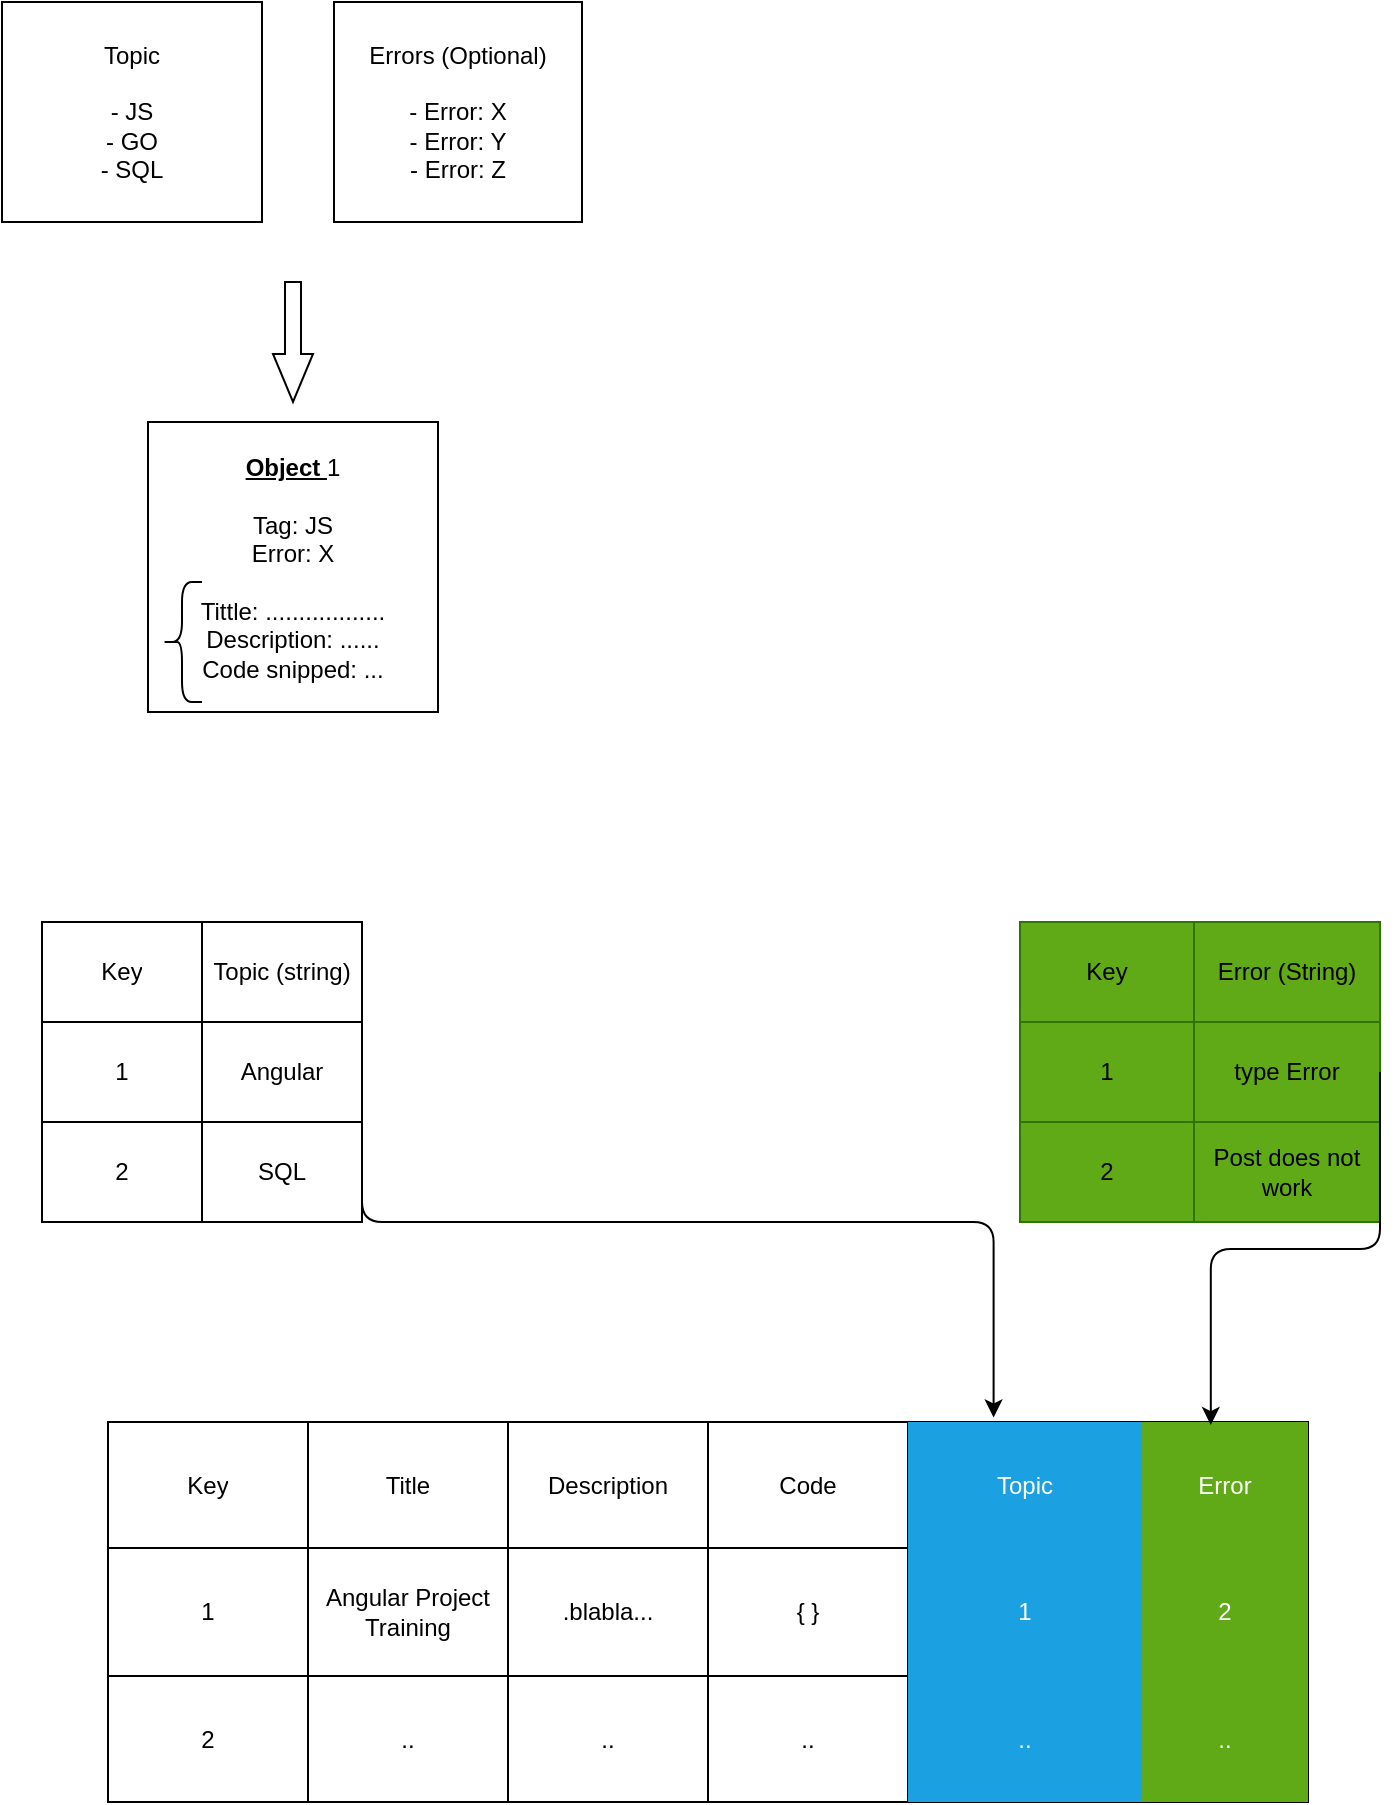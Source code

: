 <mxfile>
    <diagram id="9l6zcRZUpb1B83WxNm3P" name="Page-1">
        <mxGraphModel dx="711" dy="430" grid="1" gridSize="10" guides="1" tooltips="1" connect="1" arrows="1" fold="1" page="1" pageScale="1" pageWidth="827" pageHeight="1169" math="0" shadow="0">
            <root>
                <mxCell id="0"/>
                <mxCell id="1" parent="0"/>
                <mxCell id="2" value="Topic&lt;br&gt;&lt;br&gt;- JS&lt;br&gt;- GO&lt;br&gt;- SQL" style="whiteSpace=wrap;html=1;" parent="1" vertex="1">
                    <mxGeometry x="60" y="60" width="130" height="110" as="geometry"/>
                </mxCell>
                <mxCell id="3" value="Errors (Optional)&lt;br&gt;&lt;br&gt;- Error: X&lt;br&gt;- Error: Y&lt;br&gt;- Error: Z" style="whiteSpace=wrap;html=1;align=center;" parent="1" vertex="1">
                    <mxGeometry x="226" y="60" width="124" height="110" as="geometry"/>
                </mxCell>
                <mxCell id="4" value="" style="shape=singleArrow;whiteSpace=wrap;html=1;arrowWidth=0.4;arrowSize=0.4;rotation=0;direction=south;" parent="1" vertex="1">
                    <mxGeometry x="195.5" y="200" width="20" height="60" as="geometry"/>
                </mxCell>
                <mxCell id="9" value="&lt;u&gt;&lt;b&gt;Object &lt;/b&gt;&lt;/u&gt;1&lt;br&gt;&lt;br&gt;Tag: JS&lt;br&gt;Error: X&lt;br&gt;&lt;br&gt;Tittle: ..................&lt;br&gt;Description: ......&lt;br&gt;Code snipped: ..." style="whiteSpace=wrap;html=1;aspect=fixed;" parent="1" vertex="1">
                    <mxGeometry x="133" y="270" width="145" height="145" as="geometry"/>
                </mxCell>
                <mxCell id="12" value="" style="shape=curlyBracket;whiteSpace=wrap;html=1;rounded=1;" parent="1" vertex="1">
                    <mxGeometry x="140" y="350" width="20" height="60" as="geometry"/>
                </mxCell>
                <mxCell id="56" value="" style="shape=table;startSize=0;container=1;collapsible=0;childLayout=tableLayout;" parent="1" vertex="1">
                    <mxGeometry x="80" y="520" width="160" height="150" as="geometry"/>
                </mxCell>
                <mxCell id="57" value="" style="shape=partialRectangle;collapsible=0;dropTarget=0;pointerEvents=0;fillColor=none;top=0;left=0;bottom=0;right=0;points=[[0,0.5],[1,0.5]];portConstraint=eastwest;" parent="56" vertex="1">
                    <mxGeometry width="160" height="50" as="geometry"/>
                </mxCell>
                <mxCell id="58" value="Key" style="shape=partialRectangle;html=1;whiteSpace=wrap;connectable=0;overflow=hidden;fillColor=none;top=0;left=0;bottom=0;right=0;pointerEvents=1;" parent="57" vertex="1">
                    <mxGeometry width="80" height="50" as="geometry">
                        <mxRectangle width="80" height="50" as="alternateBounds"/>
                    </mxGeometry>
                </mxCell>
                <mxCell id="59" value="Topic (string)" style="shape=partialRectangle;html=1;whiteSpace=wrap;connectable=0;overflow=hidden;fillColor=none;top=0;left=0;bottom=0;right=0;pointerEvents=1;" parent="57" vertex="1">
                    <mxGeometry x="80" width="80" height="50" as="geometry">
                        <mxRectangle width="80" height="50" as="alternateBounds"/>
                    </mxGeometry>
                </mxCell>
                <mxCell id="60" value="" style="shape=partialRectangle;collapsible=0;dropTarget=0;pointerEvents=0;fillColor=none;top=0;left=0;bottom=0;right=0;points=[[0,0.5],[1,0.5]];portConstraint=eastwest;" parent="56" vertex="1">
                    <mxGeometry y="50" width="160" height="50" as="geometry"/>
                </mxCell>
                <mxCell id="61" value="1" style="shape=partialRectangle;html=1;whiteSpace=wrap;connectable=0;overflow=hidden;fillColor=none;top=0;left=0;bottom=0;right=0;pointerEvents=1;" parent="60" vertex="1">
                    <mxGeometry width="80" height="50" as="geometry">
                        <mxRectangle width="80" height="50" as="alternateBounds"/>
                    </mxGeometry>
                </mxCell>
                <mxCell id="62" value="Angular" style="shape=partialRectangle;html=1;whiteSpace=wrap;connectable=0;overflow=hidden;fillColor=none;top=0;left=0;bottom=0;right=0;pointerEvents=1;" parent="60" vertex="1">
                    <mxGeometry x="80" width="80" height="50" as="geometry">
                        <mxRectangle width="80" height="50" as="alternateBounds"/>
                    </mxGeometry>
                </mxCell>
                <mxCell id="63" value="" style="shape=partialRectangle;collapsible=0;dropTarget=0;pointerEvents=0;fillColor=none;top=0;left=0;bottom=0;right=0;points=[[0,0.5],[1,0.5]];portConstraint=eastwest;" parent="56" vertex="1">
                    <mxGeometry y="100" width="160" height="50" as="geometry"/>
                </mxCell>
                <mxCell id="64" value="2" style="shape=partialRectangle;html=1;whiteSpace=wrap;connectable=0;overflow=hidden;fillColor=none;top=0;left=0;bottom=0;right=0;pointerEvents=1;" parent="63" vertex="1">
                    <mxGeometry width="80" height="50" as="geometry">
                        <mxRectangle width="80" height="50" as="alternateBounds"/>
                    </mxGeometry>
                </mxCell>
                <mxCell id="65" value="SQL" style="shape=partialRectangle;html=1;whiteSpace=wrap;connectable=0;overflow=hidden;fillColor=none;top=0;left=0;bottom=0;right=0;pointerEvents=1;" parent="63" vertex="1">
                    <mxGeometry x="80" width="80" height="50" as="geometry">
                        <mxRectangle width="80" height="50" as="alternateBounds"/>
                    </mxGeometry>
                </mxCell>
                <mxCell id="66" value="" style="shape=table;startSize=0;container=1;collapsible=0;childLayout=tableLayout;fillColor=#60a917;fontColor=#ffffff;strokeColor=#2D7600;" parent="1" vertex="1">
                    <mxGeometry x="569" y="520" width="180" height="150" as="geometry"/>
                </mxCell>
                <mxCell id="67" value="" style="shape=partialRectangle;collapsible=0;dropTarget=0;pointerEvents=0;fillColor=none;top=0;left=0;bottom=0;right=0;points=[[0,0.5],[1,0.5]];portConstraint=eastwest;" parent="66" vertex="1">
                    <mxGeometry width="180" height="50" as="geometry"/>
                </mxCell>
                <mxCell id="68" value="Key" style="shape=partialRectangle;html=1;whiteSpace=wrap;connectable=0;overflow=hidden;fillColor=none;top=0;left=0;bottom=0;right=0;pointerEvents=1;" parent="67" vertex="1">
                    <mxGeometry width="87" height="50" as="geometry">
                        <mxRectangle width="87" height="50" as="alternateBounds"/>
                    </mxGeometry>
                </mxCell>
                <mxCell id="69" value="Error (String)" style="shape=partialRectangle;html=1;whiteSpace=wrap;connectable=0;overflow=hidden;fillColor=none;top=0;left=0;bottom=0;right=0;pointerEvents=1;" parent="67" vertex="1">
                    <mxGeometry x="87" width="93" height="50" as="geometry">
                        <mxRectangle width="93" height="50" as="alternateBounds"/>
                    </mxGeometry>
                </mxCell>
                <mxCell id="70" value="" style="shape=partialRectangle;collapsible=0;dropTarget=0;pointerEvents=0;fillColor=none;top=0;left=0;bottom=0;right=0;points=[[0,0.5],[1,0.5]];portConstraint=eastwest;" parent="66" vertex="1">
                    <mxGeometry y="50" width="180" height="50" as="geometry"/>
                </mxCell>
                <mxCell id="71" value="1" style="shape=partialRectangle;html=1;whiteSpace=wrap;connectable=0;overflow=hidden;fillColor=none;top=0;left=0;bottom=0;right=0;pointerEvents=1;" parent="70" vertex="1">
                    <mxGeometry width="87" height="50" as="geometry">
                        <mxRectangle width="87" height="50" as="alternateBounds"/>
                    </mxGeometry>
                </mxCell>
                <mxCell id="72" value="type Error" style="shape=partialRectangle;html=1;whiteSpace=wrap;connectable=0;overflow=hidden;fillColor=none;top=0;left=0;bottom=0;right=0;pointerEvents=1;" parent="70" vertex="1">
                    <mxGeometry x="87" width="93" height="50" as="geometry">
                        <mxRectangle width="93" height="50" as="alternateBounds"/>
                    </mxGeometry>
                </mxCell>
                <mxCell id="73" value="" style="shape=partialRectangle;collapsible=0;dropTarget=0;pointerEvents=0;fillColor=none;top=0;left=0;bottom=0;right=0;points=[[0,0.5],[1,0.5]];portConstraint=eastwest;" parent="66" vertex="1">
                    <mxGeometry y="100" width="180" height="50" as="geometry"/>
                </mxCell>
                <mxCell id="74" value="2" style="shape=partialRectangle;html=1;whiteSpace=wrap;connectable=0;overflow=hidden;fillColor=none;top=0;left=0;bottom=0;right=0;pointerEvents=1;" parent="73" vertex="1">
                    <mxGeometry width="87" height="50" as="geometry">
                        <mxRectangle width="87" height="50" as="alternateBounds"/>
                    </mxGeometry>
                </mxCell>
                <mxCell id="75" value="Post does not work" style="shape=partialRectangle;html=1;whiteSpace=wrap;connectable=0;overflow=hidden;fillColor=none;top=0;left=0;bottom=0;right=0;pointerEvents=1;" parent="73" vertex="1">
                    <mxGeometry x="87" width="93" height="50" as="geometry">
                        <mxRectangle width="93" height="50" as="alternateBounds"/>
                    </mxGeometry>
                </mxCell>
                <mxCell id="102" value="" style="shape=table;startSize=0;container=1;collapsible=0;childLayout=tableLayout;" parent="1" vertex="1">
                    <mxGeometry x="113" y="770" width="600" height="190" as="geometry"/>
                </mxCell>
                <mxCell id="103" value="" style="shape=partialRectangle;collapsible=0;dropTarget=0;pointerEvents=0;fillColor=none;top=0;left=0;bottom=0;right=0;points=[[0,0.5],[1,0.5]];portConstraint=eastwest;" parent="102" vertex="1">
                    <mxGeometry width="600" height="63" as="geometry"/>
                </mxCell>
                <mxCell id="104" value="Key" style="shape=partialRectangle;html=1;whiteSpace=wrap;connectable=0;overflow=hidden;fillColor=none;top=0;left=0;bottom=0;right=0;pointerEvents=1;" parent="103" vertex="1">
                    <mxGeometry width="100" height="63" as="geometry">
                        <mxRectangle width="100" height="63" as="alternateBounds"/>
                    </mxGeometry>
                </mxCell>
                <mxCell id="105" value="Title" style="shape=partialRectangle;html=1;whiteSpace=wrap;connectable=0;overflow=hidden;fillColor=none;top=0;left=0;bottom=0;right=0;pointerEvents=1;" parent="103" vertex="1">
                    <mxGeometry x="100" width="100" height="63" as="geometry">
                        <mxRectangle width="100" height="63" as="alternateBounds"/>
                    </mxGeometry>
                </mxCell>
                <mxCell id="106" value="Description" style="shape=partialRectangle;html=1;whiteSpace=wrap;connectable=0;overflow=hidden;fillColor=none;top=0;left=0;bottom=0;right=0;pointerEvents=1;" parent="103" vertex="1">
                    <mxGeometry x="200" width="100" height="63" as="geometry">
                        <mxRectangle width="100" height="63" as="alternateBounds"/>
                    </mxGeometry>
                </mxCell>
                <mxCell id="107" value="Code" style="shape=partialRectangle;html=1;whiteSpace=wrap;connectable=0;overflow=hidden;fillColor=none;top=0;left=0;bottom=0;right=0;pointerEvents=1;" parent="103" vertex="1">
                    <mxGeometry x="300" width="100" height="63" as="geometry">
                        <mxRectangle width="100" height="63" as="alternateBounds"/>
                    </mxGeometry>
                </mxCell>
                <mxCell id="108" value="Topic" style="shape=partialRectangle;html=1;whiteSpace=wrap;connectable=0;overflow=hidden;fillColor=#1ba1e2;top=0;left=0;bottom=0;right=0;pointerEvents=1;fontColor=#ffffff;strokeColor=#006EAF;" parent="103" vertex="1">
                    <mxGeometry x="400" width="117" height="63" as="geometry">
                        <mxRectangle width="117" height="63" as="alternateBounds"/>
                    </mxGeometry>
                </mxCell>
                <mxCell id="109" value="Error" style="shape=partialRectangle;html=1;whiteSpace=wrap;connectable=0;overflow=hidden;fillColor=#60a917;top=0;left=0;bottom=0;right=0;pointerEvents=1;fontColor=#ffffff;strokeColor=#2D7600;" parent="103" vertex="1">
                    <mxGeometry x="517" width="83" height="63" as="geometry">
                        <mxRectangle width="83" height="63" as="alternateBounds"/>
                    </mxGeometry>
                </mxCell>
                <mxCell id="110" value="" style="shape=partialRectangle;collapsible=0;dropTarget=0;pointerEvents=0;fillColor=none;top=0;left=0;bottom=0;right=0;points=[[0,0.5],[1,0.5]];portConstraint=eastwest;" parent="102" vertex="1">
                    <mxGeometry y="63" width="600" height="64" as="geometry"/>
                </mxCell>
                <mxCell id="111" value="1" style="shape=partialRectangle;html=1;whiteSpace=wrap;connectable=0;overflow=hidden;fillColor=none;top=0;left=0;bottom=0;right=0;pointerEvents=1;" parent="110" vertex="1">
                    <mxGeometry width="100" height="64" as="geometry">
                        <mxRectangle width="100" height="64" as="alternateBounds"/>
                    </mxGeometry>
                </mxCell>
                <mxCell id="112" value="Angular Project Training" style="shape=partialRectangle;html=1;whiteSpace=wrap;connectable=0;overflow=hidden;fillColor=none;top=0;left=0;bottom=0;right=0;pointerEvents=1;" parent="110" vertex="1">
                    <mxGeometry x="100" width="100" height="64" as="geometry">
                        <mxRectangle width="100" height="64" as="alternateBounds"/>
                    </mxGeometry>
                </mxCell>
                <mxCell id="113" value=".blabla..." style="shape=partialRectangle;html=1;whiteSpace=wrap;connectable=0;overflow=hidden;fillColor=none;top=0;left=0;bottom=0;right=0;pointerEvents=1;" parent="110" vertex="1">
                    <mxGeometry x="200" width="100" height="64" as="geometry">
                        <mxRectangle width="100" height="64" as="alternateBounds"/>
                    </mxGeometry>
                </mxCell>
                <mxCell id="114" value="{ }" style="shape=partialRectangle;html=1;whiteSpace=wrap;connectable=0;overflow=hidden;fillColor=none;top=0;left=0;bottom=0;right=0;pointerEvents=1;" parent="110" vertex="1">
                    <mxGeometry x="300" width="100" height="64" as="geometry">
                        <mxRectangle width="100" height="64" as="alternateBounds"/>
                    </mxGeometry>
                </mxCell>
                <mxCell id="115" value="1" style="shape=partialRectangle;html=1;whiteSpace=wrap;connectable=0;overflow=hidden;fillColor=#1ba1e2;top=0;left=0;bottom=0;right=0;pointerEvents=1;fontColor=#ffffff;strokeColor=#006EAF;" parent="110" vertex="1">
                    <mxGeometry x="400" width="117" height="64" as="geometry">
                        <mxRectangle width="117" height="64" as="alternateBounds"/>
                    </mxGeometry>
                </mxCell>
                <mxCell id="116" value="2" style="shape=partialRectangle;html=1;whiteSpace=wrap;connectable=0;overflow=hidden;fillColor=#60a917;top=0;left=0;bottom=0;right=0;pointerEvents=1;fontColor=#ffffff;strokeColor=#2D7600;" parent="110" vertex="1">
                    <mxGeometry x="517" width="83" height="64" as="geometry">
                        <mxRectangle width="83" height="64" as="alternateBounds"/>
                    </mxGeometry>
                </mxCell>
                <mxCell id="117" value="" style="shape=partialRectangle;collapsible=0;dropTarget=0;pointerEvents=0;fillColor=none;top=0;left=0;bottom=0;right=0;points=[[0,0.5],[1,0.5]];portConstraint=eastwest;" parent="102" vertex="1">
                    <mxGeometry y="127" width="600" height="63" as="geometry"/>
                </mxCell>
                <mxCell id="118" value="2" style="shape=partialRectangle;html=1;whiteSpace=wrap;connectable=0;overflow=hidden;fillColor=none;top=0;left=0;bottom=0;right=0;pointerEvents=1;" parent="117" vertex="1">
                    <mxGeometry width="100" height="63" as="geometry">
                        <mxRectangle width="100" height="63" as="alternateBounds"/>
                    </mxGeometry>
                </mxCell>
                <mxCell id="119" value=".." style="shape=partialRectangle;html=1;whiteSpace=wrap;connectable=0;overflow=hidden;fillColor=none;top=0;left=0;bottom=0;right=0;pointerEvents=1;" parent="117" vertex="1">
                    <mxGeometry x="100" width="100" height="63" as="geometry">
                        <mxRectangle width="100" height="63" as="alternateBounds"/>
                    </mxGeometry>
                </mxCell>
                <mxCell id="120" value=".." style="shape=partialRectangle;html=1;whiteSpace=wrap;connectable=0;overflow=hidden;fillColor=none;top=0;left=0;bottom=0;right=0;pointerEvents=1;" parent="117" vertex="1">
                    <mxGeometry x="200" width="100" height="63" as="geometry">
                        <mxRectangle width="100" height="63" as="alternateBounds"/>
                    </mxGeometry>
                </mxCell>
                <mxCell id="121" value=".." style="shape=partialRectangle;html=1;whiteSpace=wrap;connectable=0;overflow=hidden;fillColor=none;top=0;left=0;bottom=0;right=0;pointerEvents=1;" parent="117" vertex="1">
                    <mxGeometry x="300" width="100" height="63" as="geometry">
                        <mxRectangle width="100" height="63" as="alternateBounds"/>
                    </mxGeometry>
                </mxCell>
                <mxCell id="122" value=".." style="shape=partialRectangle;html=1;whiteSpace=wrap;connectable=0;overflow=hidden;fillColor=#1ba1e2;top=0;left=0;bottom=0;right=0;pointerEvents=1;fontColor=#ffffff;strokeColor=#006EAF;" parent="117" vertex="1">
                    <mxGeometry x="400" width="117" height="63" as="geometry">
                        <mxRectangle width="117" height="63" as="alternateBounds"/>
                    </mxGeometry>
                </mxCell>
                <mxCell id="123" value=".." style="shape=partialRectangle;html=1;whiteSpace=wrap;connectable=0;overflow=hidden;fillColor=#60a917;top=0;left=0;bottom=0;right=0;pointerEvents=1;fontColor=#ffffff;strokeColor=#2D7600;" parent="117" vertex="1">
                    <mxGeometry x="517" width="83" height="63" as="geometry">
                        <mxRectangle width="83" height="63" as="alternateBounds"/>
                    </mxGeometry>
                </mxCell>
                <mxCell id="126" value="" style="edgeStyle=elbowEdgeStyle;elbow=vertical;endArrow=classic;html=1;entryX=0.738;entryY=-0.036;entryDx=0;entryDy=0;entryPerimeter=0;exitX=1;exitY=0.5;exitDx=0;exitDy=0;" parent="1" source="60" target="103" edge="1">
                    <mxGeometry width="50" height="50" relative="1" as="geometry">
                        <mxPoint x="280" y="700" as="sourcePoint"/>
                        <mxPoint x="330" y="650" as="targetPoint"/>
                        <Array as="points">
                            <mxPoint x="370" y="670"/>
                        </Array>
                    </mxGeometry>
                </mxCell>
                <mxCell id="127" value="" style="edgeStyle=elbowEdgeStyle;elbow=vertical;endArrow=classic;html=1;exitX=1;exitY=0.5;exitDx=0;exitDy=0;entryX=0.919;entryY=0.024;entryDx=0;entryDy=0;entryPerimeter=0;" parent="1" source="70" target="103" edge="1">
                    <mxGeometry width="50" height="50" relative="1" as="geometry">
                        <mxPoint x="740" y="740" as="sourcePoint"/>
                        <mxPoint x="790" y="690" as="targetPoint"/>
                    </mxGeometry>
                </mxCell>
            </root>
        </mxGraphModel>
    </diagram>
</mxfile>